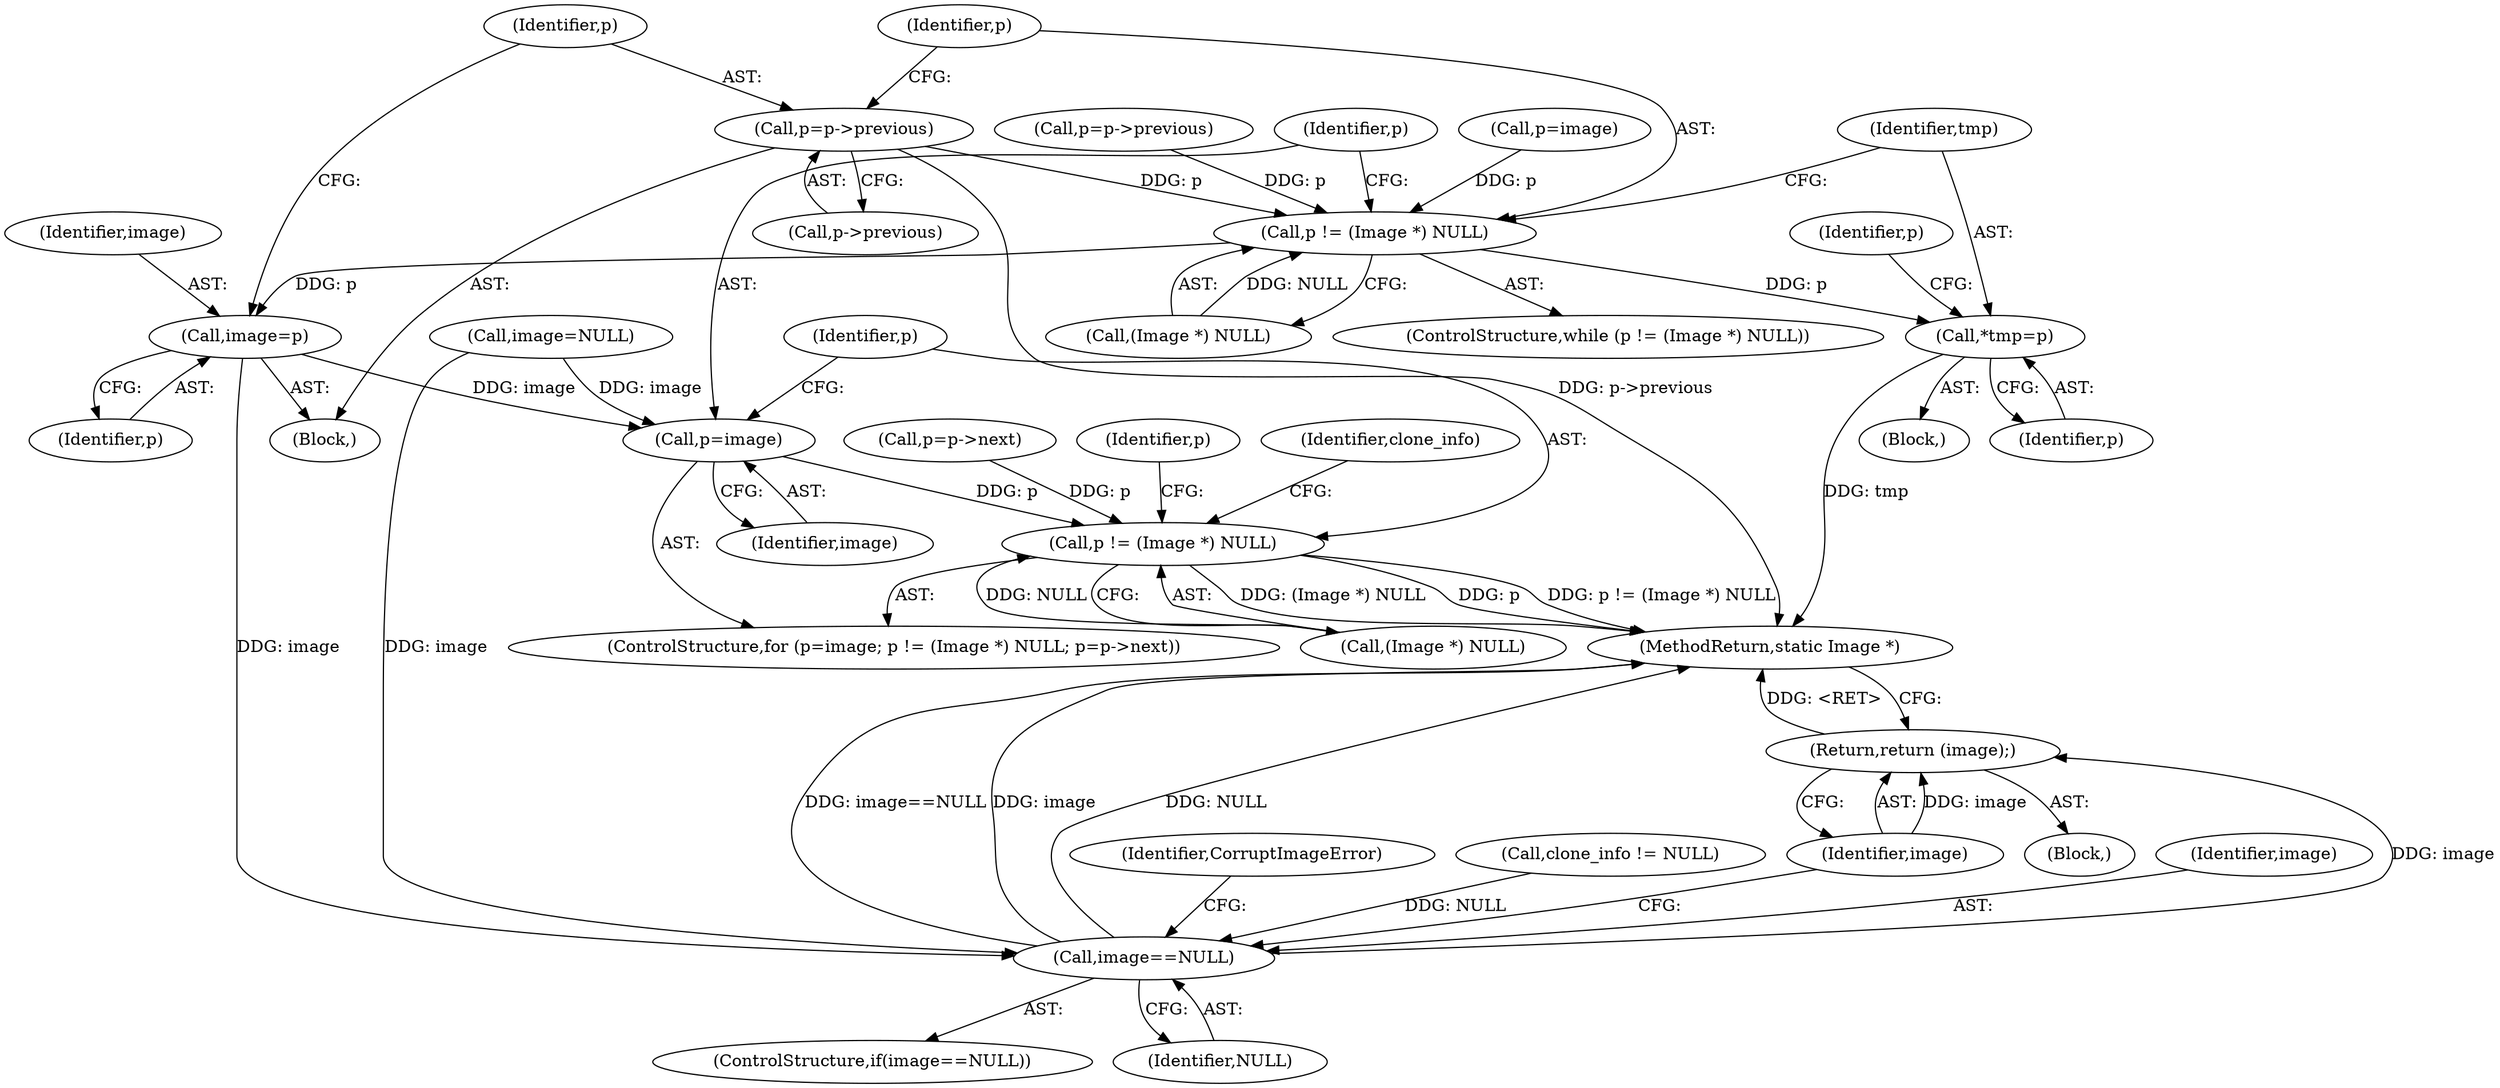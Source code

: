 digraph "0_ImageMagick_f6e9d0d9955e85bdd7540b251cd50d598dacc5e6_33@pointer" {
"1001709" [label="(Call,p=p->previous)"];
"1001673" [label="(Call,p != (Image *) NULL)"];
"1001680" [label="(Call,*tmp=p)"];
"1001706" [label="(Call,image=p)"];
"1001715" [label="(Call,p=image)"];
"1001718" [label="(Call,p != (Image *) NULL)"];
"1001773" [label="(Call,image==NULL)"];
"1001779" [label="(Return,return (image);)"];
"1001777" [label="(Identifier,CorruptImageError)"];
"1001680" [label="(Call,*tmp=p)"];
"1000158" [label="(Block,)"];
"1001735" [label="(Call,clone_info != NULL)"];
"1001682" [label="(Identifier,p)"];
"1001718" [label="(Call,p != (Image *) NULL)"];
"1001675" [label="(Call,(Image *) NULL)"];
"1001705" [label="(Block,)"];
"1001706" [label="(Call,image=p)"];
"1001717" [label="(Identifier,image)"];
"1001708" [label="(Identifier,p)"];
"1001710" [label="(Identifier,p)"];
"1001780" [label="(Identifier,image)"];
"1001719" [label="(Identifier,p)"];
"1001672" [label="(ControlStructure,while (p != (Image *) NULL))"];
"1001715" [label="(Call,p=image)"];
"1001779" [label="(Return,return (image);)"];
"1001720" [label="(Call,(Image *) NULL)"];
"1001674" [label="(Identifier,p)"];
"1001773" [label="(Call,image==NULL)"];
"1001716" [label="(Identifier,p)"];
"1001669" [label="(Call,image=NULL)"];
"1001707" [label="(Identifier,image)"];
"1001730" [label="(Identifier,p)"];
"1001696" [label="(Call,p=p->previous)"];
"1001681" [label="(Identifier,tmp)"];
"1001736" [label="(Identifier,clone_info)"];
"1001772" [label="(ControlStructure,if(image==NULL))"];
"1001709" [label="(Call,p=p->previous)"];
"1001673" [label="(Call,p != (Image *) NULL)"];
"1001714" [label="(ControlStructure,for (p=image; p != (Image *) NULL; p=p->next))"];
"1001774" [label="(Identifier,image)"];
"1001711" [label="(Call,p->previous)"];
"1001775" [label="(Identifier,NULL)"];
"1001687" [label="(Identifier,p)"];
"1001678" [label="(Block,)"];
"1001781" [label="(MethodReturn,static Image *)"];
"1001723" [label="(Call,p=p->next)"];
"1001666" [label="(Call,p=image)"];
"1001709" -> "1001705"  [label="AST: "];
"1001709" -> "1001711"  [label="CFG: "];
"1001710" -> "1001709"  [label="AST: "];
"1001711" -> "1001709"  [label="AST: "];
"1001674" -> "1001709"  [label="CFG: "];
"1001709" -> "1001781"  [label="DDG: p->previous"];
"1001709" -> "1001673"  [label="DDG: p"];
"1001673" -> "1001672"  [label="AST: "];
"1001673" -> "1001675"  [label="CFG: "];
"1001674" -> "1001673"  [label="AST: "];
"1001675" -> "1001673"  [label="AST: "];
"1001681" -> "1001673"  [label="CFG: "];
"1001716" -> "1001673"  [label="CFG: "];
"1001666" -> "1001673"  [label="DDG: p"];
"1001696" -> "1001673"  [label="DDG: p"];
"1001675" -> "1001673"  [label="DDG: NULL"];
"1001673" -> "1001680"  [label="DDG: p"];
"1001673" -> "1001706"  [label="DDG: p"];
"1001680" -> "1001678"  [label="AST: "];
"1001680" -> "1001682"  [label="CFG: "];
"1001681" -> "1001680"  [label="AST: "];
"1001682" -> "1001680"  [label="AST: "];
"1001687" -> "1001680"  [label="CFG: "];
"1001680" -> "1001781"  [label="DDG: tmp"];
"1001706" -> "1001705"  [label="AST: "];
"1001706" -> "1001708"  [label="CFG: "];
"1001707" -> "1001706"  [label="AST: "];
"1001708" -> "1001706"  [label="AST: "];
"1001710" -> "1001706"  [label="CFG: "];
"1001706" -> "1001715"  [label="DDG: image"];
"1001706" -> "1001773"  [label="DDG: image"];
"1001715" -> "1001714"  [label="AST: "];
"1001715" -> "1001717"  [label="CFG: "];
"1001716" -> "1001715"  [label="AST: "];
"1001717" -> "1001715"  [label="AST: "];
"1001719" -> "1001715"  [label="CFG: "];
"1001669" -> "1001715"  [label="DDG: image"];
"1001715" -> "1001718"  [label="DDG: p"];
"1001718" -> "1001714"  [label="AST: "];
"1001718" -> "1001720"  [label="CFG: "];
"1001719" -> "1001718"  [label="AST: "];
"1001720" -> "1001718"  [label="AST: "];
"1001730" -> "1001718"  [label="CFG: "];
"1001736" -> "1001718"  [label="CFG: "];
"1001718" -> "1001781"  [label="DDG: p"];
"1001718" -> "1001781"  [label="DDG: p != (Image *) NULL"];
"1001718" -> "1001781"  [label="DDG: (Image *) NULL"];
"1001723" -> "1001718"  [label="DDG: p"];
"1001720" -> "1001718"  [label="DDG: NULL"];
"1001773" -> "1001772"  [label="AST: "];
"1001773" -> "1001775"  [label="CFG: "];
"1001774" -> "1001773"  [label="AST: "];
"1001775" -> "1001773"  [label="AST: "];
"1001777" -> "1001773"  [label="CFG: "];
"1001780" -> "1001773"  [label="CFG: "];
"1001773" -> "1001781"  [label="DDG: image"];
"1001773" -> "1001781"  [label="DDG: NULL"];
"1001773" -> "1001781"  [label="DDG: image==NULL"];
"1001669" -> "1001773"  [label="DDG: image"];
"1001735" -> "1001773"  [label="DDG: NULL"];
"1001773" -> "1001779"  [label="DDG: image"];
"1001779" -> "1000158"  [label="AST: "];
"1001779" -> "1001780"  [label="CFG: "];
"1001780" -> "1001779"  [label="AST: "];
"1001781" -> "1001779"  [label="CFG: "];
"1001779" -> "1001781"  [label="DDG: <RET>"];
"1001780" -> "1001779"  [label="DDG: image"];
}
